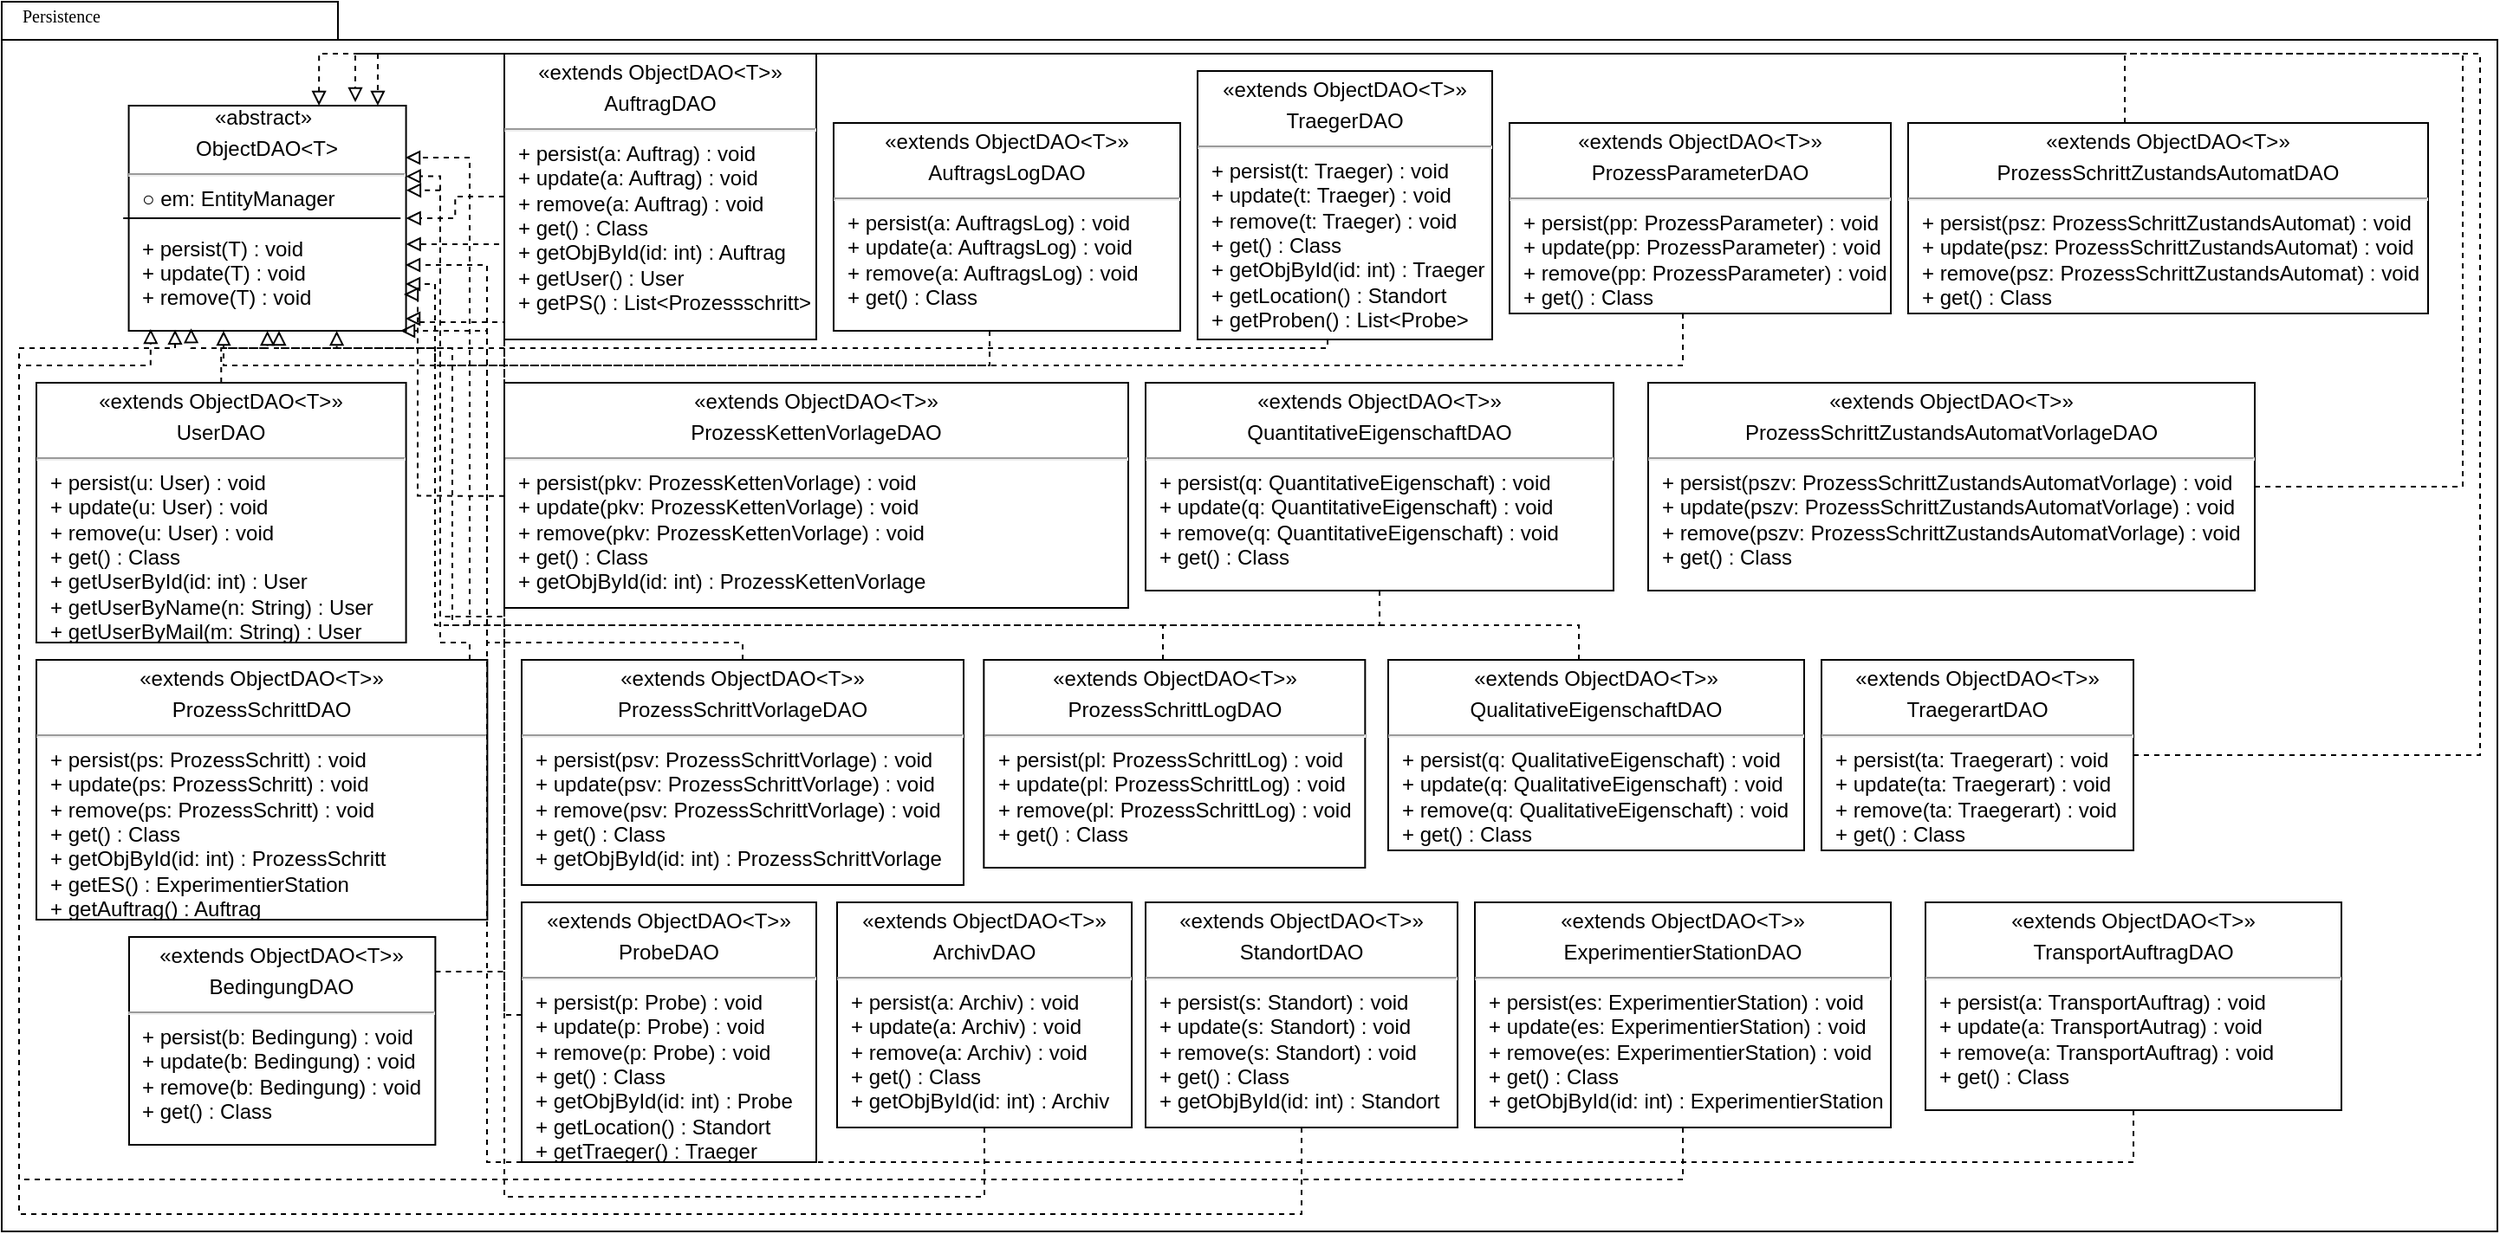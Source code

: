 <mxfile version="12.4.3" type="device" pages="1"><diagram id="jbqVw2L13OxbEXmT4RTw" name="Page-1"><mxGraphModel dx="2031" dy="1033" grid="1" gridSize="10" guides="1" tooltips="1" connect="1" arrows="1" fold="1" page="1" pageScale="1" pageWidth="850" pageHeight="1100" math="0" shadow="0"><root><mxCell id="0"/><mxCell id="1" parent="0"/><mxCell id="IWOut1LRTGHoX8DcchvH-1" value="" style="shape=folder;fontStyle=1;spacingTop=10;tabWidth=194;tabHeight=22;tabPosition=left;html=1;rounded=0;shadow=0;comic=0;labelBackgroundColor=none;strokeWidth=1;fillColor=none;fontFamily=Verdana;fontSize=10;align=center;" vertex="1" parent="1"><mxGeometry x="200" y="310" width="1440" height="710" as="geometry"/></mxCell><mxCell id="IWOut1LRTGHoX8DcchvH-2" value="Persistence" style="text;html=1;align=left;verticalAlign=top;spacingTop=-4;fontSize=10;fontFamily=Verdana" vertex="1" parent="1"><mxGeometry x="210" y="310" width="130" height="20" as="geometry"/></mxCell><mxCell id="IWOut1LRTGHoX8DcchvH-3" value="&lt;span style=&quot;text-align: center&quot;&gt;&amp;nbsp; &amp;nbsp; &amp;nbsp; &amp;nbsp; &amp;nbsp; &amp;nbsp; &amp;nbsp; &amp;nbsp;«abstract&lt;/span&gt;&lt;span style=&quot;text-align: center&quot;&gt;»&lt;/span&gt;&lt;p style=&quot;margin: 4px 0px 0px ; text-align: center&quot;&gt;&lt;span&gt;ObjectDAO&amp;lt;T&amp;gt;&lt;/span&gt;&lt;br&gt;&lt;/p&gt;&lt;hr&gt;&lt;p style=&quot;margin: 0px ; margin-left: 8px&quot;&gt;○ em: EntityManager&lt;/p&gt;&lt;p style=&quot;margin: 0px ; margin-left: 8px&quot;&gt;&lt;br&gt;&lt;/p&gt;&lt;p style=&quot;margin: 0px ; margin-left: 8px&quot;&gt;+ persist(T) : void&lt;/p&gt;&lt;p style=&quot;margin: 0px ; margin-left: 8px&quot;&gt;+ update(T) : void&lt;/p&gt;&lt;p style=&quot;margin: 0px ; margin-left: 8px&quot;&gt;+ remove(T) : void&lt;/p&gt;&lt;p style=&quot;margin: 0px ; margin-left: 8px&quot;&gt;&lt;br&gt;&lt;/p&gt;" style="verticalAlign=top;align=left;overflow=fill;fontSize=12;fontFamily=Helvetica;html=1;" vertex="1" parent="1"><mxGeometry x="273.29" y="370" width="160" height="130" as="geometry"/></mxCell><mxCell id="IWOut1LRTGHoX8DcchvH-4" value="" style="line;strokeWidth=1;fillColor=none;align=left;verticalAlign=middle;spacingTop=-1;spacingLeft=3;spacingRight=3;rotatable=0;labelPosition=right;points=[];portConstraint=eastwest;" vertex="1" parent="1"><mxGeometry x="270.1" y="431" width="160" height="8" as="geometry"/></mxCell><mxCell id="IWOut1LRTGHoX8DcchvH-5" value="" style="edgeStyle=orthogonalEdgeStyle;rounded=0;orthogonalLoop=1;jettySize=auto;html=1;dashed=1;endArrow=block;endFill=0;exitX=0.5;exitY=0;exitDx=0;exitDy=0;" edge="1" parent="1" source="IWOut1LRTGHoX8DcchvH-6" target="IWOut1LRTGHoX8DcchvH-3"><mxGeometry relative="1" as="geometry"/></mxCell><mxCell id="IWOut1LRTGHoX8DcchvH-6" value="&lt;p style=&quot;margin: 4px 0px 0px ; text-align: center&quot;&gt;«extends ObjectDAO&amp;lt;T&amp;gt;»&lt;/p&gt;&lt;p style=&quot;margin: 4px 0px 0px ; text-align: center&quot;&gt;UserDAO&lt;/p&gt;&lt;hr&gt;&lt;p style=&quot;margin: 0px ; margin-left: 8px&quot;&gt;&lt;span&gt;+ persist(u: User) : void&lt;/span&gt;&lt;br&gt;&lt;/p&gt;&lt;p style=&quot;margin: 0px ; margin-left: 8px&quot;&gt;+ update(u: User) : void&lt;/p&gt;&lt;p style=&quot;margin: 0px ; margin-left: 8px&quot;&gt;+ remove(u: User) : void&lt;/p&gt;&lt;p style=&quot;margin: 0px ; margin-left: 8px&quot;&gt;+ get() : Class&lt;/p&gt;&lt;p style=&quot;margin: 0px ; margin-left: 8px&quot;&gt;+ getUserById(id: int) : User&lt;/p&gt;&lt;p style=&quot;margin: 0px ; margin-left: 8px&quot;&gt;+ getUserByName(n: String) : User&lt;/p&gt;&lt;p style=&quot;margin: 0px ; margin-left: 8px&quot;&gt;+ getUserByMail(m: String) : User&lt;/p&gt;&lt;p style=&quot;margin: 0px ; margin-left: 8px&quot;&gt;&lt;br&gt;&lt;/p&gt;" style="verticalAlign=top;align=left;overflow=fill;fontSize=12;fontFamily=Helvetica;html=1;" vertex="1" parent="1"><mxGeometry x="220" y="530" width="213.29" height="150" as="geometry"/></mxCell><mxCell id="IWOut1LRTGHoX8DcchvH-7" style="edgeStyle=orthogonalEdgeStyle;rounded=0;orthogonalLoop=1;jettySize=auto;html=1;dashed=1;endArrow=block;endFill=0;" edge="1" parent="1" source="IWOut1LRTGHoX8DcchvH-8" target="IWOut1LRTGHoX8DcchvH-3"><mxGeometry relative="1" as="geometry"/></mxCell><mxCell id="IWOut1LRTGHoX8DcchvH-8" value="&lt;p style=&quot;margin: 4px 0px 0px ; text-align: center&quot;&gt;«extends ObjectDAO&amp;lt;T&amp;gt;»&lt;/p&gt;&lt;p style=&quot;margin: 4px 0px 0px ; text-align: center&quot;&gt;AuftragDAO&lt;/p&gt;&lt;hr&gt;&lt;p style=&quot;margin: 0px ; margin-left: 8px&quot;&gt;&lt;span&gt;+ persist(a: Auftrag) : void&lt;/span&gt;&lt;br&gt;&lt;/p&gt;&lt;p style=&quot;margin: 0px ; margin-left: 8px&quot;&gt;+ update(a: Auftrag) : void&lt;/p&gt;&lt;p style=&quot;margin: 0px ; margin-left: 8px&quot;&gt;+ remove(a: Auftrag) : void&lt;/p&gt;&lt;p style=&quot;margin: 0px ; margin-left: 8px&quot;&gt;+ get() : Class&lt;/p&gt;&lt;p style=&quot;margin: 0px ; margin-left: 8px&quot;&gt;+ getObjById(id: int) : Auftrag&lt;/p&gt;&lt;p style=&quot;margin: 0px ; margin-left: 8px&quot;&gt;+ getUser() : User&lt;/p&gt;&lt;p style=&quot;margin: 0px ; margin-left: 8px&quot;&gt;+ getPS() : List&amp;lt;Prozessschritt&amp;gt;&lt;/p&gt;&lt;p style=&quot;margin: 0px ; margin-left: 8px&quot;&gt;&lt;br&gt;&lt;/p&gt;" style="verticalAlign=top;align=left;overflow=fill;fontSize=12;fontFamily=Helvetica;html=1;" vertex="1" parent="1"><mxGeometry x="490" y="340" width="180" height="165" as="geometry"/></mxCell><mxCell id="IWOut1LRTGHoX8DcchvH-9" value="&lt;p style=&quot;margin: 4px 0px 0px ; text-align: center&quot;&gt;«extends ObjectDAO&amp;lt;T&amp;gt;»&lt;/p&gt;&lt;p style=&quot;margin: 4px 0px 0px ; text-align: center&quot;&gt;ProzessKettenVorlageDAO&lt;/p&gt;&lt;hr&gt;&lt;p style=&quot;margin: 0px ; margin-left: 8px&quot;&gt;&lt;span&gt;+ persist(pkv: ProzessKettenVorlage) : void&lt;/span&gt;&lt;br&gt;&lt;/p&gt;&lt;p style=&quot;margin: 0px ; margin-left: 8px&quot;&gt;+ update(pkv: ProzessKettenVorlage) : void&lt;/p&gt;&lt;p style=&quot;margin: 0px ; margin-left: 8px&quot;&gt;+ remove(pkv: ProzessKettenVorlage) : void&lt;/p&gt;&lt;p style=&quot;margin: 0px ; margin-left: 8px&quot;&gt;+ get() : Class&lt;/p&gt;&lt;p style=&quot;margin: 0px ; margin-left: 8px&quot;&gt;+ getObjById(id: int) : ProzessKettenVorlage&lt;/p&gt;&lt;p style=&quot;margin: 0px ; margin-left: 8px&quot;&gt;&lt;br&gt;&lt;/p&gt;" style="verticalAlign=top;align=left;overflow=fill;fontSize=12;fontFamily=Helvetica;html=1;" vertex="1" parent="1"><mxGeometry x="490" y="530" width="360" height="130" as="geometry"/></mxCell><mxCell id="IWOut1LRTGHoX8DcchvH-10" style="edgeStyle=orthogonalEdgeStyle;rounded=0;orthogonalLoop=1;jettySize=auto;html=1;entryX=1.001;entryY=0.376;entryDx=0;entryDy=0;dashed=1;endArrow=block;endFill=0;entryPerimeter=0;" edge="1" parent="1" source="IWOut1LRTGHoX8DcchvH-11" target="IWOut1LRTGHoX8DcchvH-3"><mxGeometry relative="1" as="geometry"><Array as="points"><mxPoint x="470" y="680"/><mxPoint x="453" y="680"/><mxPoint x="453" y="419"/></Array></mxGeometry></mxCell><mxCell id="IWOut1LRTGHoX8DcchvH-11" value="&lt;p style=&quot;margin: 4px 0px 0px ; text-align: center&quot;&gt;«extends ObjectDAO&amp;lt;T&amp;gt;»&lt;/p&gt;&lt;p style=&quot;margin: 4px 0px 0px ; text-align: center&quot;&gt;ProzessSchrittDAO&lt;/p&gt;&lt;hr&gt;&lt;p style=&quot;margin: 0px ; margin-left: 8px&quot;&gt;&lt;span&gt;+ persist(ps: ProzessSchritt) : void&lt;/span&gt;&lt;br&gt;&lt;/p&gt;&lt;p style=&quot;margin: 0px ; margin-left: 8px&quot;&gt;+ update(ps: ProzessSchritt) : void&lt;/p&gt;&lt;p style=&quot;margin: 0px ; margin-left: 8px&quot;&gt;+ remove(ps: ProzessSchritt) : void&lt;/p&gt;&lt;p style=&quot;margin: 0px ; margin-left: 8px&quot;&gt;+ get() : Class&lt;/p&gt;&lt;p style=&quot;margin: 0px ; margin-left: 8px&quot;&gt;+ getObjById(id: int) : ProzessSchritt&lt;/p&gt;&lt;p style=&quot;margin: 0px ; margin-left: 8px&quot;&gt;+ getES() : ExperimentierStation&lt;/p&gt;&lt;p style=&quot;margin: 0px ; margin-left: 8px&quot;&gt;+ getAuftrag() : Auftrag&lt;/p&gt;&lt;p style=&quot;margin: 0px ; margin-left: 8px&quot;&gt;&lt;br&gt;&lt;/p&gt;" style="verticalAlign=top;align=left;overflow=fill;fontSize=12;fontFamily=Helvetica;html=1;" vertex="1" parent="1"><mxGeometry x="220" y="690" width="260.19" height="150" as="geometry"/></mxCell><mxCell id="IWOut1LRTGHoX8DcchvH-12" style="edgeStyle=orthogonalEdgeStyle;rounded=0;orthogonalLoop=1;jettySize=auto;html=1;dashed=1;endArrow=block;endFill=0;" edge="1" parent="1" source="IWOut1LRTGHoX8DcchvH-13"><mxGeometry relative="1" as="geometry"><Array as="points"><mxPoint x="480" y="680"/><mxPoint x="480" y="462"/></Array><mxPoint x="433" y="462" as="targetPoint"/></mxGeometry></mxCell><mxCell id="IWOut1LRTGHoX8DcchvH-13" value="&lt;p style=&quot;margin: 4px 0px 0px ; text-align: center&quot;&gt;«extends ObjectDAO&amp;lt;T&amp;gt;»&lt;/p&gt;&lt;p style=&quot;margin: 4px 0px 0px ; text-align: center&quot;&gt;ProzessSchrittVorlageDAO&lt;/p&gt;&lt;hr&gt;&lt;p style=&quot;margin: 0px ; margin-left: 8px&quot;&gt;&lt;span&gt;+ persist(psv: ProzessSchrittVorlage) : void&lt;/span&gt;&lt;br&gt;&lt;/p&gt;&lt;p style=&quot;margin: 0px ; margin-left: 8px&quot;&gt;+ update(psv: ProzessSchrittVorlage) : void&lt;/p&gt;&lt;p style=&quot;margin: 0px ; margin-left: 8px&quot;&gt;+ remove(psv: ProzessSchrittVorlage) : void&lt;/p&gt;&lt;p style=&quot;margin: 0px ; margin-left: 8px&quot;&gt;+ get() : Class&lt;/p&gt;&lt;p style=&quot;margin: 0px ; margin-left: 8px&quot;&gt;+ getObjById(id: int) : ProzessSchrittVorlage&lt;/p&gt;&lt;p style=&quot;margin: 0px ; margin-left: 8px&quot;&gt;&lt;br&gt;&lt;/p&gt;" style="verticalAlign=top;align=left;overflow=fill;fontSize=12;fontFamily=Helvetica;html=1;" vertex="1" parent="1"><mxGeometry x="500" y="690" width="255" height="130" as="geometry"/></mxCell><mxCell id="IWOut1LRTGHoX8DcchvH-14" style="edgeStyle=orthogonalEdgeStyle;rounded=0;orthogonalLoop=1;jettySize=auto;html=1;dashed=1;endArrow=block;endFill=0;" edge="1" parent="1"><mxGeometry relative="1" as="geometry"><mxPoint x="490" y="595.333" as="sourcePoint"/><Array as="points"><mxPoint x="440" y="595"/><mxPoint x="440" y="479"/></Array><mxPoint x="432" y="479" as="targetPoint"/></mxGeometry></mxCell><mxCell id="IWOut1LRTGHoX8DcchvH-15" style="edgeStyle=orthogonalEdgeStyle;rounded=0;orthogonalLoop=1;jettySize=auto;html=1;dashed=1;endArrow=block;endFill=0;" edge="1" parent="1" source="IWOut1LRTGHoX8DcchvH-16"><mxGeometry relative="1" as="geometry"><Array as="points"><mxPoint x="770" y="520"/><mxPoint x="450" y="520"/><mxPoint x="450" y="473"/></Array><mxPoint x="433" y="473" as="targetPoint"/></mxGeometry></mxCell><mxCell id="IWOut1LRTGHoX8DcchvH-16" value="&lt;p style=&quot;margin: 4px 0px 0px ; text-align: center&quot;&gt;«extends ObjectDAO&amp;lt;T&amp;gt;»&lt;/p&gt;&lt;p style=&quot;margin: 4px 0px 0px ; text-align: center&quot;&gt;AuftragsLogDAO&lt;/p&gt;&lt;hr&gt;&lt;p style=&quot;margin: 0px ; margin-left: 8px&quot;&gt;&lt;span&gt;+ persist(a: AuftragsLog) : void&lt;/span&gt;&lt;br&gt;&lt;/p&gt;&lt;p style=&quot;margin: 0px ; margin-left: 8px&quot;&gt;+ update(a: AuftragsLog) : void&lt;/p&gt;&lt;p style=&quot;margin: 0px ; margin-left: 8px&quot;&gt;+ remove(a: AuftragsLog) : void&lt;/p&gt;&lt;p style=&quot;margin: 0px ; margin-left: 8px&quot;&gt;+ get() : Class&lt;/p&gt;&lt;p style=&quot;margin: 0px ; margin-left: 8px&quot;&gt;&lt;br&gt;&lt;/p&gt;" style="verticalAlign=top;align=left;overflow=fill;fontSize=12;fontFamily=Helvetica;html=1;" vertex="1" parent="1"><mxGeometry x="680" y="380" width="200" height="120" as="geometry"/></mxCell><mxCell id="IWOut1LRTGHoX8DcchvH-17" style="edgeStyle=orthogonalEdgeStyle;rounded=0;orthogonalLoop=1;jettySize=auto;html=1;dashed=1;endArrow=block;endFill=0;" edge="1" parent="1" source="IWOut1LRTGHoX8DcchvH-18" target="IWOut1LRTGHoX8DcchvH-3"><mxGeometry relative="1" as="geometry"><mxPoint x="470" y="520" as="targetPoint"/><Array as="points"><mxPoint x="965" y="510"/><mxPoint x="360" y="510"/></Array></mxGeometry></mxCell><mxCell id="IWOut1LRTGHoX8DcchvH-18" value="&lt;p style=&quot;margin: 4px 0px 0px ; text-align: center&quot;&gt;«extends ObjectDAO&amp;lt;T&amp;gt;»&lt;/p&gt;&lt;p style=&quot;margin: 4px 0px 0px ; text-align: center&quot;&gt;TraegerDAO&lt;/p&gt;&lt;hr&gt;&lt;p style=&quot;margin: 0px ; margin-left: 8px&quot;&gt;&lt;span&gt;+ persist(t: Traeger) : void&lt;/span&gt;&lt;br&gt;&lt;/p&gt;&lt;p style=&quot;margin: 0px ; margin-left: 8px&quot;&gt;+ update(t: Traeger) : void&lt;/p&gt;&lt;p style=&quot;margin: 0px ; margin-left: 8px&quot;&gt;+ remove(t: Traeger) : void&lt;/p&gt;&lt;p style=&quot;margin: 0px ; margin-left: 8px&quot;&gt;+ get() : Class&lt;/p&gt;&lt;p style=&quot;margin: 0px ; margin-left: 8px&quot;&gt;+ getObjById(id: int) : Traeger&lt;/p&gt;&lt;p style=&quot;margin: 0px ; margin-left: 8px&quot;&gt;+ getLocation() : Standort&lt;/p&gt;&lt;p style=&quot;margin: 0px ; margin-left: 8px&quot;&gt;+ getProben() : List&amp;lt;Probe&amp;gt;&amp;nbsp;&lt;/p&gt;" style="verticalAlign=top;align=left;overflow=fill;fontSize=12;fontFamily=Helvetica;html=1;" vertex="1" parent="1"><mxGeometry x="890" y="350" width="170" height="155" as="geometry"/></mxCell><mxCell id="IWOut1LRTGHoX8DcchvH-19" style="edgeStyle=orthogonalEdgeStyle;rounded=0;orthogonalLoop=1;jettySize=auto;html=1;entryX=0.225;entryY=0.989;entryDx=0;entryDy=0;entryPerimeter=0;dashed=1;endArrow=block;endFill=0;" edge="1" parent="1" source="IWOut1LRTGHoX8DcchvH-20" target="IWOut1LRTGHoX8DcchvH-3"><mxGeometry relative="1" as="geometry"><Array as="points"><mxPoint x="870" y="670"/><mxPoint x="450" y="670"/><mxPoint x="450" y="510"/><mxPoint x="309" y="510"/></Array></mxGeometry></mxCell><mxCell id="IWOut1LRTGHoX8DcchvH-20" value="&lt;p style=&quot;margin: 4px 0px 0px ; text-align: center&quot;&gt;«extends ObjectDAO&amp;lt;T&amp;gt;»&lt;/p&gt;&lt;p style=&quot;margin: 4px 0px 0px ; text-align: center&quot;&gt;ProzessSchrittLogDAO&lt;/p&gt;&lt;hr&gt;&lt;p style=&quot;margin: 0px ; margin-left: 8px&quot;&gt;&lt;span&gt;+ persist(pl: ProzessSchrittLog) : void&lt;/span&gt;&lt;br&gt;&lt;/p&gt;&lt;p style=&quot;margin: 0px ; margin-left: 8px&quot;&gt;+ update(pl: ProzessSchrittLog) : void&lt;/p&gt;&lt;p style=&quot;margin: 0px ; margin-left: 8px&quot;&gt;+ remove(pl: ProzessSchrittLog) : void&lt;/p&gt;&lt;p style=&quot;margin: 0px ; margin-left: 8px&quot;&gt;+ get() : Class&lt;/p&gt;&lt;p style=&quot;margin: 0px ; margin-left: 8px&quot;&gt;&lt;br&gt;&lt;/p&gt;" style="verticalAlign=top;align=left;overflow=fill;fontSize=12;fontFamily=Helvetica;html=1;" vertex="1" parent="1"><mxGeometry x="766.67" y="690" width="220" height="120" as="geometry"/></mxCell><mxCell id="IWOut1LRTGHoX8DcchvH-21" style="edgeStyle=orthogonalEdgeStyle;rounded=0;orthogonalLoop=1;jettySize=auto;html=1;entryX=0.75;entryY=1;entryDx=0;entryDy=0;dashed=1;endArrow=block;endFill=0;" edge="1" parent="1" source="IWOut1LRTGHoX8DcchvH-22" target="IWOut1LRTGHoX8DcchvH-3"><mxGeometry relative="1" as="geometry"><Array as="points"><mxPoint x="995" y="670"/><mxPoint x="460" y="670"/><mxPoint x="460" y="510"/><mxPoint x="393" y="510"/></Array></mxGeometry></mxCell><mxCell id="IWOut1LRTGHoX8DcchvH-22" value="&lt;p style=&quot;margin: 4px 0px 0px ; text-align: center&quot;&gt;«extends ObjectDAO&amp;lt;T&amp;gt;»&lt;/p&gt;&lt;p style=&quot;margin: 4px 0px 0px ; text-align: center&quot;&gt;QuantitativeEigenschaftDAO&lt;/p&gt;&lt;hr&gt;&lt;p style=&quot;margin: 0px ; margin-left: 8px&quot;&gt;&lt;span&gt;+ persist(q: QuantitativeEigenschaft) : void&lt;/span&gt;&lt;br&gt;&lt;/p&gt;&lt;p style=&quot;margin: 0px ; margin-left: 8px&quot;&gt;+ update(q: QuantitativeEigenschaft) : void&lt;/p&gt;&lt;p style=&quot;margin: 0px ; margin-left: 8px&quot;&gt;+ remove(q: QuantitativeEigenschaft) : void&lt;/p&gt;&lt;p style=&quot;margin: 0px ; margin-left: 8px&quot;&gt;+ get() : Class&lt;/p&gt;&lt;p style=&quot;margin: 0px ; margin-left: 8px&quot;&gt;&lt;br&gt;&lt;/p&gt;" style="verticalAlign=top;align=left;overflow=fill;fontSize=12;fontFamily=Helvetica;html=1;" vertex="1" parent="1"><mxGeometry x="860" y="530" width="270" height="120" as="geometry"/></mxCell><mxCell id="IWOut1LRTGHoX8DcchvH-23" style="edgeStyle=orthogonalEdgeStyle;rounded=0;orthogonalLoop=1;jettySize=auto;html=1;dashed=1;endArrow=block;endFill=0;" edge="1" parent="1" source="IWOut1LRTGHoX8DcchvH-24" target="IWOut1LRTGHoX8DcchvH-3"><mxGeometry relative="1" as="geometry"><Array as="points"><mxPoint x="1170" y="520"/><mxPoint x="328" y="520"/></Array></mxGeometry></mxCell><mxCell id="IWOut1LRTGHoX8DcchvH-24" value="&lt;p style=&quot;margin: 4px 0px 0px ; text-align: center&quot;&gt;«extends ObjectDAO&amp;lt;T&amp;gt;»&lt;/p&gt;&lt;p style=&quot;margin: 4px 0px 0px ; text-align: center&quot;&gt;ProzessParameterDAO&lt;/p&gt;&lt;hr&gt;&lt;p style=&quot;margin: 0px ; margin-left: 8px&quot;&gt;&lt;span&gt;+ persist(pp: ProzessParameter&lt;/span&gt;&lt;span&gt;) : void&lt;/span&gt;&lt;/p&gt;&lt;p style=&quot;margin: 0px ; margin-left: 8px&quot;&gt;+ update(pp: ProzessParameter) : void&lt;/p&gt;&lt;p style=&quot;margin: 0px ; margin-left: 8px&quot;&gt;+ remove(pp: ProzessParameter) : void&lt;/p&gt;&lt;p style=&quot;margin: 0px ; margin-left: 8px&quot;&gt;+ get() : Class&lt;/p&gt;&lt;p style=&quot;margin: 0px ; margin-left: 8px&quot;&gt;&lt;br&gt;&lt;/p&gt;" style="verticalAlign=top;align=left;overflow=fill;fontSize=12;fontFamily=Helvetica;html=1;" vertex="1" parent="1"><mxGeometry x="1070" y="380" width="220" height="110" as="geometry"/></mxCell><mxCell id="IWOut1LRTGHoX8DcchvH-25" style="edgeStyle=orthogonalEdgeStyle;rounded=0;orthogonalLoop=1;jettySize=auto;html=1;dashed=1;endArrow=block;endFill=0;" edge="1" parent="1" source="IWOut1LRTGHoX8DcchvH-26"><mxGeometry relative="1" as="geometry"><Array as="points"><mxPoint x="1110" y="670"/><mxPoint x="470" y="670"/><mxPoint x="470" y="400"/><mxPoint x="433" y="400"/></Array><mxPoint x="433" y="400" as="targetPoint"/></mxGeometry></mxCell><mxCell id="IWOut1LRTGHoX8DcchvH-26" value="&lt;p style=&quot;margin: 4px 0px 0px ; text-align: center&quot;&gt;«extends ObjectDAO&amp;lt;T&amp;gt;»&lt;/p&gt;&lt;p style=&quot;margin: 4px 0px 0px ; text-align: center&quot;&gt;QualitativeEigenschaftDAO&lt;/p&gt;&lt;hr&gt;&lt;p style=&quot;margin: 0px ; margin-left: 8px&quot;&gt;&lt;span&gt;+ persist(q: QualitativeEigenschaft) : void&lt;/span&gt;&lt;br&gt;&lt;/p&gt;&lt;p style=&quot;margin: 0px ; margin-left: 8px&quot;&gt;+ update(q: QualitativeEigenschaft) : void&lt;/p&gt;&lt;p style=&quot;margin: 0px ; margin-left: 8px&quot;&gt;+ remove(q: QualitativeEigenschaft) : void&lt;/p&gt;&lt;p style=&quot;margin: 0px ; margin-left: 8px&quot;&gt;+ get() : Class&lt;/p&gt;&lt;p style=&quot;margin: 0px ; margin-left: 8px&quot;&gt;&lt;br&gt;&lt;/p&gt;" style="verticalAlign=top;align=left;overflow=fill;fontSize=12;fontFamily=Helvetica;html=1;" vertex="1" parent="1"><mxGeometry x="1000" y="690" width="240" height="110" as="geometry"/></mxCell><mxCell id="IWOut1LRTGHoX8DcchvH-27" style="edgeStyle=orthogonalEdgeStyle;rounded=0;orthogonalLoop=1;jettySize=auto;html=1;entryX=1;entryY=0.314;entryDx=0;entryDy=0;entryPerimeter=0;dashed=1;endArrow=block;endFill=0;" edge="1" parent="1" source="IWOut1LRTGHoX8DcchvH-28" target="IWOut1LRTGHoX8DcchvH-3"><mxGeometry relative="1" as="geometry"><Array as="points"><mxPoint x="490" y="870"/><mxPoint x="490" y="665"/><mxPoint x="453" y="665"/><mxPoint x="453" y="411"/></Array></mxGeometry></mxCell><mxCell id="IWOut1LRTGHoX8DcchvH-28" value="&lt;p style=&quot;margin: 4px 0px 0px ; text-align: center&quot;&gt;«extends ObjectDAO&amp;lt;T&amp;gt;»&lt;/p&gt;&lt;p style=&quot;margin: 4px 0px 0px ; text-align: center&quot;&gt;BedingungDAO&lt;/p&gt;&lt;hr&gt;&lt;p style=&quot;margin: 0px ; margin-left: 8px&quot;&gt;&lt;span&gt;+ persist(b: Bedingung) : void&lt;/span&gt;&lt;br&gt;&lt;/p&gt;&lt;p style=&quot;margin: 0px ; margin-left: 8px&quot;&gt;+ update(b: Bedingung) : void&lt;/p&gt;&lt;p style=&quot;margin: 0px ; margin-left: 8px&quot;&gt;+ remove(b: Bedingung) : void&lt;/p&gt;&lt;p style=&quot;margin: 0px ; margin-left: 8px&quot;&gt;+ get() : Class&lt;/p&gt;&lt;p style=&quot;margin: 0px ; margin-left: 8px&quot;&gt;&lt;br&gt;&lt;/p&gt;" style="verticalAlign=top;align=left;overflow=fill;fontSize=12;fontFamily=Helvetica;html=1;" vertex="1" parent="1"><mxGeometry x="273.48" y="850" width="176.71" height="120" as="geometry"/></mxCell><mxCell id="IWOut1LRTGHoX8DcchvH-29" style="edgeStyle=orthogonalEdgeStyle;rounded=0;orthogonalLoop=1;jettySize=auto;html=1;dashed=1;endArrow=block;endFill=0;" edge="1" parent="1" source="IWOut1LRTGHoX8DcchvH-30"><mxGeometry relative="1" as="geometry"><Array as="points"><mxPoint x="490" y="895"/><mxPoint x="490" y="495"/><mxPoint x="440" y="495"/><mxPoint x="440" y="493"/></Array><mxPoint x="433" y="493" as="targetPoint"/></mxGeometry></mxCell><mxCell id="IWOut1LRTGHoX8DcchvH-30" value="&lt;p style=&quot;margin: 4px 0px 0px ; text-align: center&quot;&gt;«extends ObjectDAO&amp;lt;T&amp;gt;»&lt;/p&gt;&lt;p style=&quot;margin: 4px 0px 0px ; text-align: center&quot;&gt;ProbeDAO&lt;/p&gt;&lt;hr&gt;&lt;p style=&quot;margin: 0px ; margin-left: 8px&quot;&gt;&lt;span&gt;+ persist(p: Probe) : void&lt;/span&gt;&lt;br&gt;&lt;/p&gt;&lt;p style=&quot;margin: 0px ; margin-left: 8px&quot;&gt;+ update(p: Probe) : void&lt;/p&gt;&lt;p style=&quot;margin: 0px ; margin-left: 8px&quot;&gt;+ remove(p: Probe) : void&lt;/p&gt;&lt;p style=&quot;margin: 0px ; margin-left: 8px&quot;&gt;+ get() : Class&lt;/p&gt;&lt;p style=&quot;margin: 0px ; margin-left: 8px&quot;&gt;+ getObjById(id: int) : Probe&lt;/p&gt;&lt;p style=&quot;margin: 0px ; margin-left: 8px&quot;&gt;+ getLocation() : Standort&lt;/p&gt;&lt;p style=&quot;margin: 0px ; margin-left: 8px&quot;&gt;+ getTraeger() : Traeger&lt;/p&gt;" style="verticalAlign=top;align=left;overflow=fill;fontSize=12;fontFamily=Helvetica;html=1;" vertex="1" parent="1"><mxGeometry x="500" y="830" width="170" height="150" as="geometry"/></mxCell><mxCell id="IWOut1LRTGHoX8DcchvH-31" style="edgeStyle=orthogonalEdgeStyle;rounded=0;orthogonalLoop=1;jettySize=auto;html=1;dashed=1;endArrow=block;endFill=0;" edge="1" parent="1" source="IWOut1LRTGHoX8DcchvH-32" target="IWOut1LRTGHoX8DcchvH-3"><mxGeometry relative="1" as="geometry"><mxPoint x="430" y="499" as="targetPoint"/><Array as="points"><mxPoint x="767" y="1000"/><mxPoint x="490" y="1000"/><mxPoint x="490" y="450"/></Array></mxGeometry></mxCell><mxCell id="IWOut1LRTGHoX8DcchvH-32" value="&lt;p style=&quot;margin: 4px 0px 0px ; text-align: center&quot;&gt;«extends ObjectDAO&amp;lt;T&amp;gt;»&lt;/p&gt;&lt;p style=&quot;margin: 4px 0px 0px ; text-align: center&quot;&gt;ArchivDAO&lt;/p&gt;&lt;hr&gt;&lt;p style=&quot;margin: 0px ; margin-left: 8px&quot;&gt;&lt;span&gt;+ persist(a: Archiv) : void&lt;/span&gt;&lt;br&gt;&lt;/p&gt;&lt;p style=&quot;margin: 0px ; margin-left: 8px&quot;&gt;+ update(a: Archiv) : void&lt;/p&gt;&lt;p style=&quot;margin: 0px ; margin-left: 8px&quot;&gt;+ remove(a: Archiv) : void&lt;/p&gt;&lt;p style=&quot;margin: 0px ; margin-left: 8px&quot;&gt;+ get() : Class&lt;/p&gt;&lt;p style=&quot;margin: 0px ; margin-left: 8px&quot;&gt;+ getObjById(id: int) : Archiv&lt;/p&gt;&lt;p style=&quot;margin: 0px ; margin-left: 8px&quot;&gt;&lt;br&gt;&lt;/p&gt;" style="verticalAlign=top;align=left;overflow=fill;fontSize=12;fontFamily=Helvetica;html=1;" vertex="1" parent="1"><mxGeometry x="682" y="830" width="170" height="130" as="geometry"/></mxCell><mxCell id="IWOut1LRTGHoX8DcchvH-33" style="edgeStyle=orthogonalEdgeStyle;rounded=0;orthogonalLoop=1;jettySize=auto;html=1;entryX=0.167;entryY=0.995;entryDx=0;entryDy=0;entryPerimeter=0;dashed=1;endArrow=block;endFill=0;" edge="1" parent="1" source="IWOut1LRTGHoX8DcchvH-34" target="IWOut1LRTGHoX8DcchvH-3"><mxGeometry relative="1" as="geometry"><Array as="points"><mxPoint x="950" y="1010"/><mxPoint x="210" y="1010"/><mxPoint x="210" y="510"/><mxPoint x="300" y="510"/></Array></mxGeometry></mxCell><mxCell id="IWOut1LRTGHoX8DcchvH-34" value="&lt;p style=&quot;margin: 4px 0px 0px ; text-align: center&quot;&gt;«extends ObjectDAO&amp;lt;T&amp;gt;»&lt;/p&gt;&lt;p style=&quot;margin: 4px 0px 0px ; text-align: center&quot;&gt;StandortDAO&lt;/p&gt;&lt;hr&gt;&lt;p style=&quot;margin: 0px ; margin-left: 8px&quot;&gt;&lt;span&gt;+ persist(s: Standort) : void&lt;/span&gt;&lt;br&gt;&lt;/p&gt;&lt;p style=&quot;margin: 0px ; margin-left: 8px&quot;&gt;+ update(s: Standort) : void&lt;/p&gt;&lt;p style=&quot;margin: 0px ; margin-left: 8px&quot;&gt;+ remove(s: Standort) : void&lt;/p&gt;&lt;p style=&quot;margin: 0px ; margin-left: 8px&quot;&gt;+ get() : Class&lt;/p&gt;&lt;p style=&quot;margin: 0px ; margin-left: 8px&quot;&gt;+ getObjById(id: int) : Standort&lt;/p&gt;&lt;p style=&quot;margin: 0px ; margin-left: 8px&quot;&gt;&lt;br&gt;&lt;/p&gt;" style="verticalAlign=top;align=left;overflow=fill;fontSize=12;fontFamily=Helvetica;html=1;" vertex="1" parent="1"><mxGeometry x="860" y="830" width="180" height="130" as="geometry"/></mxCell><mxCell id="IWOut1LRTGHoX8DcchvH-35" style="edgeStyle=orthogonalEdgeStyle;rounded=0;orthogonalLoop=1;jettySize=auto;html=1;dashed=1;endArrow=block;endFill=0;entryX=0.079;entryY=0.992;entryDx=0;entryDy=0;entryPerimeter=0;" edge="1" parent="1" source="IWOut1LRTGHoX8DcchvH-36" target="IWOut1LRTGHoX8DcchvH-3"><mxGeometry relative="1" as="geometry"><mxPoint x="287" y="502" as="targetPoint"/><Array as="points"><mxPoint x="1170" y="990"/><mxPoint x="210" y="990"/><mxPoint x="210" y="520"/><mxPoint x="286" y="520"/></Array></mxGeometry></mxCell><mxCell id="IWOut1LRTGHoX8DcchvH-36" value="&lt;p style=&quot;margin: 4px 0px 0px ; text-align: center&quot;&gt;«extends ObjectDAO&amp;lt;T&amp;gt;»&lt;/p&gt;&lt;p style=&quot;margin: 4px 0px 0px ; text-align: center&quot;&gt;ExperimentierStationDAO&lt;/p&gt;&lt;hr&gt;&lt;p style=&quot;margin: 0px ; margin-left: 8px&quot;&gt;&lt;span&gt;+ persist(es: ExperimentierStation) : void&lt;/span&gt;&lt;br&gt;&lt;/p&gt;&lt;p style=&quot;margin: 0px ; margin-left: 8px&quot;&gt;+ update(es: ExperimentierStation) : void&lt;/p&gt;&lt;p style=&quot;margin: 0px ; margin-left: 8px&quot;&gt;+ remove(es: ExperimentierStation) : void&lt;/p&gt;&lt;p style=&quot;margin: 0px ; margin-left: 8px&quot;&gt;+ get() : Class&lt;/p&gt;&lt;p style=&quot;margin: 0px ; margin-left: 8px&quot;&gt;+ getObjById(id: int) : ExperimentierStation&lt;/p&gt;&lt;p style=&quot;margin: 0px ; margin-left: 8px&quot;&gt;&lt;br&gt;&lt;/p&gt;" style="verticalAlign=top;align=left;overflow=fill;fontSize=12;fontFamily=Helvetica;html=1;" vertex="1" parent="1"><mxGeometry x="1050" y="830" width="240" height="130" as="geometry"/></mxCell><mxCell id="IWOut1LRTGHoX8DcchvH-37" style="edgeStyle=orthogonalEdgeStyle;rounded=0;orthogonalLoop=1;jettySize=auto;html=1;entryX=0.817;entryY=-0.015;entryDx=0;entryDy=0;entryPerimeter=0;dashed=1;endArrow=block;endFill=0;" edge="1" parent="1" source="IWOut1LRTGHoX8DcchvH-38" target="IWOut1LRTGHoX8DcchvH-3"><mxGeometry relative="1" as="geometry"><Array as="points"><mxPoint x="1425" y="340"/><mxPoint x="404" y="340"/></Array></mxGeometry></mxCell><mxCell id="IWOut1LRTGHoX8DcchvH-38" value="&lt;p style=&quot;margin: 4px 0px 0px ; text-align: center&quot;&gt;«extends ObjectDAO&amp;lt;T&amp;gt;»&lt;/p&gt;&lt;p style=&quot;margin: 4px 0px 0px ; text-align: center&quot;&gt;ProzessSchrittZustandsAutomatDAO&lt;/p&gt;&lt;hr&gt;&lt;p style=&quot;margin: 0px ; margin-left: 8px&quot;&gt;&lt;span&gt;+ persist(psz: ProzessSchrittZustandsAutomat) : void&lt;/span&gt;&lt;br&gt;&lt;/p&gt;&lt;p style=&quot;margin: 0px ; margin-left: 8px&quot;&gt;+ update(psz: ProzessSchrittZustandsAutomat) : void&lt;/p&gt;&lt;p style=&quot;margin: 0px ; margin-left: 8px&quot;&gt;+ remove(psz: ProzessSchrittZustandsAutomat) : void&lt;/p&gt;&lt;p style=&quot;margin: 0px ; margin-left: 8px&quot;&gt;+ get() : Class&lt;span&gt;&amp;nbsp;&lt;/span&gt;&lt;/p&gt;" style="verticalAlign=top;align=left;overflow=fill;fontSize=12;fontFamily=Helvetica;html=1;" vertex="1" parent="1"><mxGeometry x="1300" y="380" width="300" height="110" as="geometry"/></mxCell><mxCell id="IWOut1LRTGHoX8DcchvH-39" style="edgeStyle=orthogonalEdgeStyle;rounded=0;orthogonalLoop=1;jettySize=auto;html=1;entryX=0.686;entryY=0;entryDx=0;entryDy=0;entryPerimeter=0;dashed=1;endArrow=block;endFill=0;" edge="1" parent="1" source="IWOut1LRTGHoX8DcchvH-40" target="IWOut1LRTGHoX8DcchvH-3"><mxGeometry relative="1" as="geometry"><Array as="points"><mxPoint x="1620" y="590"/><mxPoint x="1620" y="340"/><mxPoint x="383" y="340"/></Array></mxGeometry></mxCell><mxCell id="IWOut1LRTGHoX8DcchvH-40" value="&lt;p style=&quot;margin: 4px 0px 0px ; text-align: center&quot;&gt;«extends ObjectDAO&amp;lt;T&amp;gt;»&lt;/p&gt;&lt;p style=&quot;margin: 4px 0px 0px ; text-align: center&quot;&gt;ProzessSchrittZustandsAutomatVorlageDAO&lt;/p&gt;&lt;hr&gt;&lt;p style=&quot;margin: 0px ; margin-left: 8px&quot;&gt;&lt;span&gt;+ persist(pszv: ProzessSchrittZustandsAutomatVorlage) : void&lt;/span&gt;&lt;br&gt;&lt;/p&gt;&lt;p style=&quot;margin: 0px ; margin-left: 8px&quot;&gt;+ update(pszv: ProzessSchrittZustandsAutomatVorlage) : void&lt;/p&gt;&lt;p style=&quot;margin: 0px ; margin-left: 8px&quot;&gt;+ remove(pszv: ProzessSchrittZustandsAutomatVorlage) : void&lt;/p&gt;&lt;p style=&quot;margin: 0px ; margin-left: 8px&quot;&gt;+ get() : Class&lt;/p&gt;" style="verticalAlign=top;align=left;overflow=fill;fontSize=12;fontFamily=Helvetica;html=1;" vertex="1" parent="1"><mxGeometry x="1150" y="530" width="350" height="120" as="geometry"/></mxCell><mxCell id="IWOut1LRTGHoX8DcchvH-41" style="edgeStyle=orthogonalEdgeStyle;rounded=0;orthogonalLoop=1;jettySize=auto;html=1;entryX=0.898;entryY=0;entryDx=0;entryDy=0;entryPerimeter=0;dashed=1;endArrow=block;endFill=0;" edge="1" parent="1" source="IWOut1LRTGHoX8DcchvH-42" target="IWOut1LRTGHoX8DcchvH-3"><mxGeometry relative="1" as="geometry"><Array as="points"><mxPoint x="1630" y="745"/><mxPoint x="1630" y="340"/><mxPoint x="417" y="340"/></Array></mxGeometry></mxCell><mxCell id="IWOut1LRTGHoX8DcchvH-42" value="&lt;p style=&quot;margin: 4px 0px 0px ; text-align: center&quot;&gt;«extends ObjectDAO&amp;lt;T&amp;gt;»&lt;/p&gt;&lt;p style=&quot;margin: 4px 0px 0px ; text-align: center&quot;&gt;TraegerartDAO&lt;/p&gt;&lt;hr&gt;&lt;p style=&quot;margin: 0px ; margin-left: 8px&quot;&gt;&lt;span&gt;+ persist(ta: Traegerart) : void&lt;/span&gt;&lt;br&gt;&lt;/p&gt;&lt;p style=&quot;margin: 0px ; margin-left: 8px&quot;&gt;+ update(ta: Traegerart) : void&lt;/p&gt;&lt;p style=&quot;margin: 0px ; margin-left: 8px&quot;&gt;+ remove(ta: Traegerart) : void&lt;/p&gt;&lt;p style=&quot;margin: 0px ; margin-left: 8px&quot;&gt;+ get() : Class&lt;/p&gt;" style="verticalAlign=top;align=left;overflow=fill;fontSize=12;fontFamily=Helvetica;html=1;" vertex="1" parent="1"><mxGeometry x="1250" y="690" width="180" height="110" as="geometry"/></mxCell><mxCell id="IWOut1LRTGHoX8DcchvH-43" style="edgeStyle=orthogonalEdgeStyle;rounded=0;orthogonalLoop=1;jettySize=auto;html=1;dashed=1;endArrow=block;endFill=0;" edge="1" parent="1" source="IWOut1LRTGHoX8DcchvH-44"><mxGeometry relative="1" as="geometry"><mxPoint x="430" y="500" as="targetPoint"/><Array as="points"><mxPoint x="1430" y="980"/><mxPoint x="480" y="980"/><mxPoint x="480" y="500"/></Array></mxGeometry></mxCell><mxCell id="IWOut1LRTGHoX8DcchvH-44" value="&lt;p style=&quot;margin: 4px 0px 0px ; text-align: center&quot;&gt;«extends ObjectDAO&amp;lt;T&amp;gt;»&lt;/p&gt;&lt;p style=&quot;margin: 4px 0px 0px ; text-align: center&quot;&gt;TransportAuftragDAO&lt;/p&gt;&lt;hr&gt;&lt;p style=&quot;margin: 0px ; margin-left: 8px&quot;&gt;&lt;span&gt;+ persist(a: TransportAuftrag) : void&lt;/span&gt;&lt;br&gt;&lt;/p&gt;&lt;p style=&quot;margin: 0px ; margin-left: 8px&quot;&gt;+ update(a: TransportAutrag) : void&lt;/p&gt;&lt;p style=&quot;margin: 0px ; margin-left: 8px&quot;&gt;+ remove(a: TransportAuftrag) : void&lt;/p&gt;&lt;p style=&quot;margin: 0px ; margin-left: 8px&quot;&gt;+ get() : Class&lt;/p&gt;&lt;p style=&quot;margin: 0px ; margin-left: 8px&quot;&gt;&lt;br&gt;&lt;/p&gt;" style="verticalAlign=top;align=left;overflow=fill;fontSize=12;fontFamily=Helvetica;html=1;" vertex="1" parent="1"><mxGeometry x="1310" y="830" width="240" height="120" as="geometry"/></mxCell></root></mxGraphModel></diagram></mxfile>